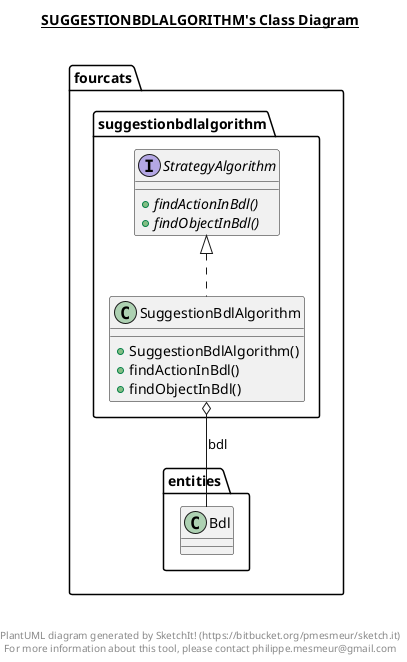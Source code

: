 @startuml

title __SUGGESTIONBDLALGORITHM's Class Diagram__\n

  namespace fourcats {
    namespace suggestionbdlalgorithm {
      interface fourcats.suggestionbdlalgorithm.StrategyAlgorithm {
          {abstract} + findActionInBdl()
          {abstract} + findObjectInBdl()
      }
    }
  }
  

  namespace fourcats {
    namespace suggestionbdlalgorithm {
      class fourcats.suggestionbdlalgorithm.SuggestionBdlAlgorithm {
          + SuggestionBdlAlgorithm()
          + findActionInBdl()
          + findObjectInBdl()
      }
    }
  }
  

  fourcats.suggestionbdlalgorithm.SuggestionBdlAlgorithm .up.|> fourcats.suggestionbdlalgorithm.StrategyAlgorithm
  fourcats.suggestionbdlalgorithm.SuggestionBdlAlgorithm o-- fourcats.entities.Bdl : bdl


right footer


PlantUML diagram generated by SketchIt! (https://bitbucket.org/pmesmeur/sketch.it)
For more information about this tool, please contact philippe.mesmeur@gmail.com
endfooter

@enduml
